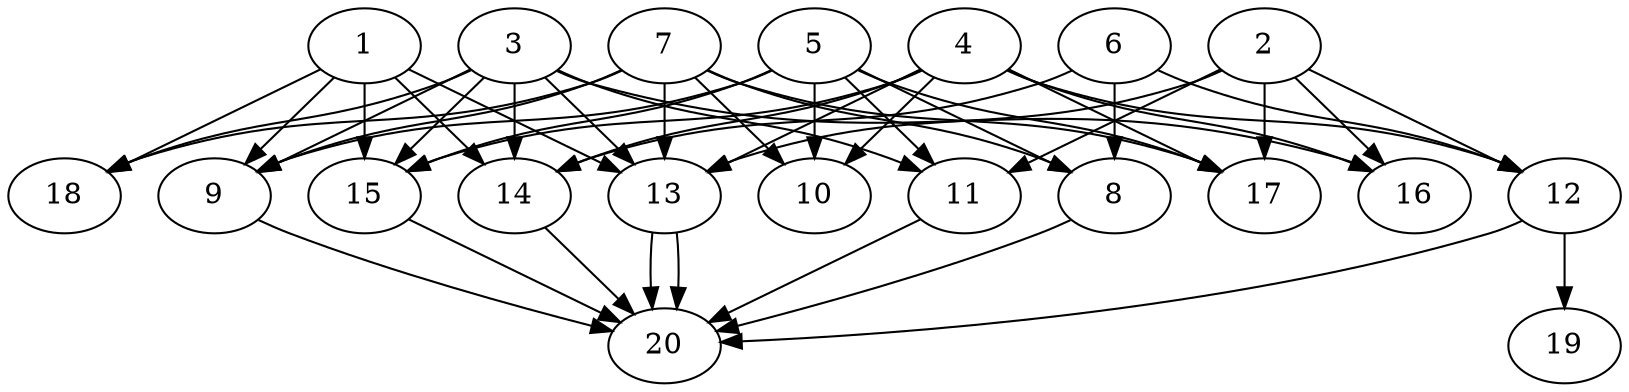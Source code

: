 // DAG automatically generated by daggen at Tue Jul 23 14:29:40 2019
// ./daggen --dot -n 20 --ccr 0.4 --fat 0.7 --regular 0.5 --density 0.7 --mindata 5242880 --maxdata 52428800 
digraph G {
  1 [size="68935680", alpha="0.15", expect_size="27574272"] 
  1 -> 9 [size ="27574272"]
  1 -> 13 [size ="27574272"]
  1 -> 14 [size ="27574272"]
  1 -> 15 [size ="27574272"]
  1 -> 18 [size ="27574272"]
  2 [size="91658240", alpha="0.03", expect_size="36663296"] 
  2 -> 11 [size ="36663296"]
  2 -> 12 [size ="36663296"]
  2 -> 13 [size ="36663296"]
  2 -> 16 [size ="36663296"]
  2 -> 17 [size ="36663296"]
  3 [size="18626560", alpha="0.16", expect_size="7450624"] 
  3 -> 9 [size ="7450624"]
  3 -> 11 [size ="7450624"]
  3 -> 13 [size ="7450624"]
  3 -> 14 [size ="7450624"]
  3 -> 15 [size ="7450624"]
  3 -> 16 [size ="7450624"]
  3 -> 18 [size ="7450624"]
  4 [size="32348160", alpha="0.07", expect_size="12939264"] 
  4 -> 10 [size ="12939264"]
  4 -> 12 [size ="12939264"]
  4 -> 13 [size ="12939264"]
  4 -> 14 [size ="12939264"]
  4 -> 15 [size ="12939264"]
  4 -> 16 [size ="12939264"]
  4 -> 17 [size ="12939264"]
  5 [size="125652480", alpha="0.14", expect_size="50260992"] 
  5 -> 8 [size ="50260992"]
  5 -> 9 [size ="50260992"]
  5 -> 10 [size ="50260992"]
  5 -> 11 [size ="50260992"]
  5 -> 15 [size ="50260992"]
  5 -> 17 [size ="50260992"]
  6 [size="40066560", alpha="0.01", expect_size="16026624"] 
  6 -> 8 [size ="16026624"]
  6 -> 12 [size ="16026624"]
  6 -> 14 [size ="16026624"]
  7 [size="25679360", alpha="0.15", expect_size="10271744"] 
  7 -> 8 [size ="10271744"]
  7 -> 9 [size ="10271744"]
  7 -> 10 [size ="10271744"]
  7 -> 13 [size ="10271744"]
  7 -> 17 [size ="10271744"]
  7 -> 18 [size ="10271744"]
  8 [size="55255040", alpha="0.02", expect_size="22102016"] 
  8 -> 20 [size ="22102016"]
  9 [size="28395520", alpha="0.01", expect_size="11358208"] 
  9 -> 20 [size ="11358208"]
  10 [size="104455680", alpha="0.20", expect_size="41782272"] 
  11 [size="56378880", alpha="0.18", expect_size="22551552"] 
  11 -> 20 [size ="22551552"]
  12 [size="25287680", alpha="0.19", expect_size="10115072"] 
  12 -> 19 [size ="10115072"]
  12 -> 20 [size ="10115072"]
  13 [size="44241920", alpha="0.15", expect_size="17696768"] 
  13 -> 20 [size ="17696768"]
  13 -> 20 [size ="17696768"]
  14 [size="20175360", alpha="0.02", expect_size="8070144"] 
  14 -> 20 [size ="8070144"]
  15 [size="64168960", alpha="0.05", expect_size="25667584"] 
  15 -> 20 [size ="25667584"]
  16 [size="26365440", alpha="0.19", expect_size="10546176"] 
  17 [size="29537280", alpha="0.12", expect_size="11814912"] 
  18 [size="119705600", alpha="0.10", expect_size="47882240"] 
  19 [size="15098880", alpha="0.06", expect_size="6039552"] 
  20 [size="22919680", alpha="0.11", expect_size="9167872"] 
}
